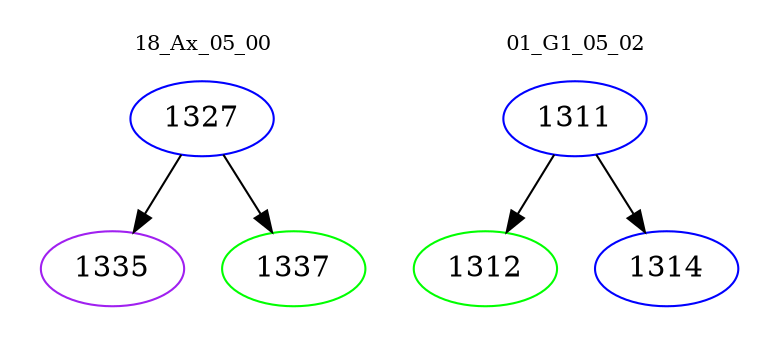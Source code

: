 digraph{
subgraph cluster_0 {
color = white
label = "18_Ax_05_00";
fontsize=10;
T0_1327 [label="1327", color="blue"]
T0_1327 -> T0_1335 [color="black"]
T0_1335 [label="1335", color="purple"]
T0_1327 -> T0_1337 [color="black"]
T0_1337 [label="1337", color="green"]
}
subgraph cluster_1 {
color = white
label = "01_G1_05_02";
fontsize=10;
T1_1311 [label="1311", color="blue"]
T1_1311 -> T1_1312 [color="black"]
T1_1312 [label="1312", color="green"]
T1_1311 -> T1_1314 [color="black"]
T1_1314 [label="1314", color="blue"]
}
}
